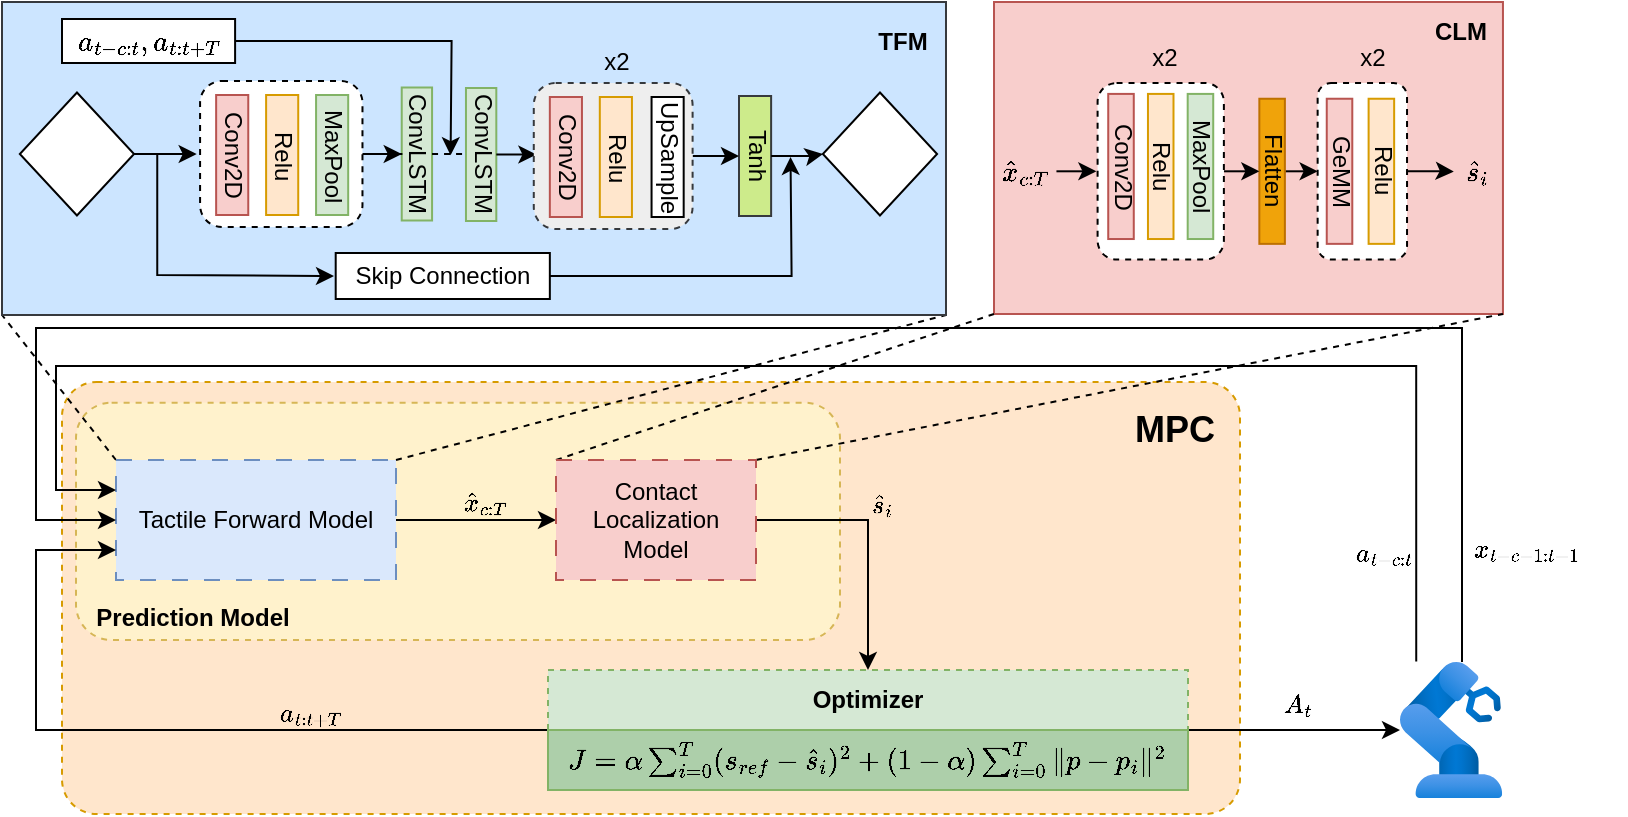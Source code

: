 <mxfile version="24.0.1" type="device">
  <diagram name="Page-1" id="flR3IpuaRIx8OJ7qvkXU">
    <mxGraphModel dx="1223" dy="605" grid="0" gridSize="10" guides="1" tooltips="1" connect="1" arrows="1" fold="1" page="1" pageScale="1" pageWidth="827" pageHeight="1169" math="1" shadow="0">
      <root>
        <mxCell id="0" />
        <mxCell id="1" parent="0" />
        <mxCell id="zvoI43gnbKuvh_jubN8o-135" value="" style="group" vertex="1" connectable="0" parent="1">
          <mxGeometry x="502" y="9" width="270" height="156" as="geometry" />
        </mxCell>
        <mxCell id="zvoI43gnbKuvh_jubN8o-137" value="" style="group" vertex="1" connectable="0" parent="zvoI43gnbKuvh_jubN8o-135">
          <mxGeometry width="256" height="156" as="geometry" />
        </mxCell>
        <mxCell id="zvoI43gnbKuvh_jubN8o-134" value="" style="whiteSpace=wrap;html=1;fillColor=#f8cecc;strokeColor=#b85450;" vertex="1" parent="zvoI43gnbKuvh_jubN8o-137">
          <mxGeometry width="254.481" height="156" as="geometry" />
        </mxCell>
        <mxCell id="zvoI43gnbKuvh_jubN8o-136" value="&lt;b&gt;CLM&lt;/b&gt;" style="text;html=1;align=center;verticalAlign=middle;resizable=0;points=[];autosize=1;strokeColor=none;fillColor=none;" vertex="1" parent="zvoI43gnbKuvh_jubN8o-137">
          <mxGeometry x="211.038" y="2.0" width="44" height="26" as="geometry" />
        </mxCell>
        <mxCell id="zvoI43gnbKuvh_jubN8o-110" value="" style="rounded=1;whiteSpace=wrap;html=1;dashed=1;" vertex="1" parent="zvoI43gnbKuvh_jubN8o-135">
          <mxGeometry x="161.822" y="40.512" width="44.698" height="88.279" as="geometry" />
        </mxCell>
        <mxCell id="zvoI43gnbKuvh_jubN8o-111" value="GeMM" style="whiteSpace=wrap;html=1;textDirection=vertical-lr;fillColor=#f8cecc;strokeColor=#b85450;" vertex="1" parent="zvoI43gnbKuvh_jubN8o-135">
          <mxGeometry x="166.377" y="48.372" width="12.771" height="72.558" as="geometry" />
        </mxCell>
        <mxCell id="zvoI43gnbKuvh_jubN8o-112" value="Relu" style="whiteSpace=wrap;html=1;textDirection=vertical-lr;fillColor=#ffe6cc;strokeColor=#d79b00;" vertex="1" parent="zvoI43gnbKuvh_jubN8o-135">
          <mxGeometry x="187.307" y="48.372" width="12.771" height="72.558" as="geometry" />
        </mxCell>
        <mxCell id="zvoI43gnbKuvh_jubN8o-123" style="edgeStyle=orthogonalEdgeStyle;rounded=0;orthogonalLoop=1;jettySize=auto;html=1;exitX=1;exitY=0.5;exitDx=0;exitDy=0;entryX=0;entryY=0.5;entryDx=0;entryDy=0;" edge="1" parent="zvoI43gnbKuvh_jubN8o-135" source="zvoI43gnbKuvh_jubN8o-114" target="zvoI43gnbKuvh_jubN8o-110">
          <mxGeometry relative="1" as="geometry" />
        </mxCell>
        <mxCell id="zvoI43gnbKuvh_jubN8o-114" value="Flatten" style="whiteSpace=wrap;html=1;textDirection=vertical-lr;fillColor=#f0a30a;strokeColor=#BD7000;fontColor=#000000;" vertex="1" parent="zvoI43gnbKuvh_jubN8o-135">
          <mxGeometry x="132.676" y="48.372" width="12.771" height="72.558" as="geometry" />
        </mxCell>
        <mxCell id="zvoI43gnbKuvh_jubN8o-122" style="edgeStyle=orthogonalEdgeStyle;rounded=0;orthogonalLoop=1;jettySize=auto;html=1;exitX=1;exitY=0.5;exitDx=0;exitDy=0;entryX=0;entryY=0.5;entryDx=0;entryDy=0;" edge="1" parent="zvoI43gnbKuvh_jubN8o-135" source="zvoI43gnbKuvh_jubN8o-52" target="zvoI43gnbKuvh_jubN8o-114">
          <mxGeometry relative="1" as="geometry">
            <mxPoint x="129.723" y="84.718" as="targetPoint" />
            <Array as="points" />
          </mxGeometry>
        </mxCell>
        <mxCell id="zvoI43gnbKuvh_jubN8o-52" value="" style="rounded=1;whiteSpace=wrap;html=1;dashed=1;" vertex="1" parent="zvoI43gnbKuvh_jubN8o-135">
          <mxGeometry x="51.793" y="40.512" width="63.145" height="88.279" as="geometry" />
        </mxCell>
        <mxCell id="zvoI43gnbKuvh_jubN8o-53" value="Conv2D" style="whiteSpace=wrap;html=1;textDirection=vertical-lr;fillColor=#f8cecc;strokeColor=#b85450;" vertex="1" parent="zvoI43gnbKuvh_jubN8o-135">
          <mxGeometry x="57.115" y="45.953" width="12.771" height="72.558" as="geometry" />
        </mxCell>
        <mxCell id="zvoI43gnbKuvh_jubN8o-54" value="Relu" style="whiteSpace=wrap;html=1;textDirection=vertical-lr;fillColor=#ffe6cc;strokeColor=#d79b00;" vertex="1" parent="zvoI43gnbKuvh_jubN8o-135">
          <mxGeometry x="76.98" y="45.953" width="12.771" height="72.558" as="geometry" />
        </mxCell>
        <mxCell id="zvoI43gnbKuvh_jubN8o-55" value="MaxPool" style="whiteSpace=wrap;html=1;textDirection=vertical-lr;fillColor=#d5e8d4;strokeColor=#82b366;" vertex="1" parent="zvoI43gnbKuvh_jubN8o-135">
          <mxGeometry x="96.846" y="45.953" width="12.771" height="72.558" as="geometry" />
        </mxCell>
        <mxCell id="zvoI43gnbKuvh_jubN8o-119" value="x2" style="text;html=1;align=center;verticalAlign=middle;resizable=0;points=[];autosize=1;strokeColor=none;fillColor=none;" vertex="1" parent="zvoI43gnbKuvh_jubN8o-135">
          <mxGeometry x="69.885" y="14.512" width="31" height="26" as="geometry" />
        </mxCell>
        <mxCell id="zvoI43gnbKuvh_jubN8o-120" value="x2" style="text;html=1;align=center;verticalAlign=middle;resizable=0;points=[];autosize=1;strokeColor=none;fillColor=none;" vertex="1" parent="zvoI43gnbKuvh_jubN8o-135">
          <mxGeometry x="173.174" y="14.512" width="31" height="26" as="geometry" />
        </mxCell>
        <mxCell id="zvoI43gnbKuvh_jubN8o-129" style="edgeStyle=orthogonalEdgeStyle;rounded=0;orthogonalLoop=1;jettySize=auto;html=1;entryX=0;entryY=0.5;entryDx=0;entryDy=0;" edge="1" parent="zvoI43gnbKuvh_jubN8o-135" source="zvoI43gnbKuvh_jubN8o-128" target="zvoI43gnbKuvh_jubN8o-52">
          <mxGeometry relative="1" as="geometry" />
        </mxCell>
        <mxCell id="zvoI43gnbKuvh_jubN8o-128" value="&lt;span style=&quot;white-space: nowrap;&quot;&gt;\( \hat x _{c:T} \)&lt;/span&gt;" style="whiteSpace=wrap;html=1;strokeColor=none;fillColor=none;" vertex="1" parent="zvoI43gnbKuvh_jubN8o-135">
          <mxGeometry y="67.419" width="31.218" height="34.465" as="geometry" />
        </mxCell>
        <mxCell id="zvoI43gnbKuvh_jubN8o-132" value="\( \hat s _i \)" style="whiteSpace=wrap;html=1;strokeColor=none;fillColor=none;" vertex="1" parent="zvoI43gnbKuvh_jubN8o-135">
          <mxGeometry x="229.877" y="67.419" width="24.123" height="34.767" as="geometry" />
        </mxCell>
        <mxCell id="zvoI43gnbKuvh_jubN8o-131" style="edgeStyle=orthogonalEdgeStyle;rounded=0;orthogonalLoop=1;jettySize=auto;html=1;entryX=0;entryY=0.5;entryDx=0;entryDy=0;" edge="1" parent="zvoI43gnbKuvh_jubN8o-135" source="zvoI43gnbKuvh_jubN8o-110" target="zvoI43gnbKuvh_jubN8o-132">
          <mxGeometry relative="1" as="geometry">
            <mxPoint x="225.742" y="84.651" as="targetPoint" />
          </mxGeometry>
        </mxCell>
        <mxCell id="zvoI43gnbKuvh_jubN8o-39" value="" style="group" vertex="1" connectable="0" parent="1">
          <mxGeometry x="36" y="199" width="589" height="216" as="geometry" />
        </mxCell>
        <mxCell id="zvoI43gnbKuvh_jubN8o-36" value="" style="rounded=1;whiteSpace=wrap;html=1;fillColor=#ffe6cc;strokeColor=#d79b00;arcSize=8;dashed=1;movable=1;resizable=1;rotatable=1;deletable=1;editable=1;locked=0;connectable=1;" vertex="1" parent="zvoI43gnbKuvh_jubN8o-39">
          <mxGeometry width="589" height="216" as="geometry" />
        </mxCell>
        <mxCell id="zvoI43gnbKuvh_jubN8o-37" value="&lt;b style=&quot;font-size: 18px;&quot;&gt;MPC&lt;/b&gt;" style="text;html=1;align=center;verticalAlign=middle;resizable=1;points=[];autosize=1;strokeColor=none;fillColor=none;movable=1;rotatable=1;deletable=1;editable=1;locked=0;connectable=1;fontSize=18;" vertex="1" parent="zvoI43gnbKuvh_jubN8o-39">
          <mxGeometry x="526.617" y="6.873" width="58" height="34" as="geometry" />
        </mxCell>
        <mxCell id="zvoI43gnbKuvh_jubN8o-40" value="" style="group" vertex="1" connectable="0" parent="1">
          <mxGeometry x="43" y="205" width="382" height="123" as="geometry" />
        </mxCell>
        <mxCell id="zvoI43gnbKuvh_jubN8o-8" value="" style="rounded=1;whiteSpace=wrap;html=1;shadow=0;textShadow=0;glass=0;fillColor=#fff2cc;strokeColor=#d6b656;dashed=1;" vertex="1" parent="zvoI43gnbKuvh_jubN8o-40">
          <mxGeometry y="4.316" width="382.0" height="118.684" as="geometry" />
        </mxCell>
        <mxCell id="zvoI43gnbKuvh_jubN8o-38" value="&lt;b&gt;Prediction Model&lt;/b&gt;" style="text;html=1;align=center;verticalAlign=middle;resizable=0;points=[];autosize=1;strokeColor=none;fillColor=none;" vertex="1" parent="zvoI43gnbKuvh_jubN8o-40">
          <mxGeometry x="0.0" y="99" width="115" height="26" as="geometry" />
        </mxCell>
        <mxCell id="zvoI43gnbKuvh_jubN8o-6" style="edgeStyle=orthogonalEdgeStyle;rounded=0;orthogonalLoop=1;jettySize=auto;html=1;" edge="1" parent="1" source="zvoI43gnbKuvh_jubN8o-1" target="zvoI43gnbKuvh_jubN8o-2">
          <mxGeometry relative="1" as="geometry" />
        </mxCell>
        <mxCell id="zvoI43gnbKuvh_jubN8o-7" value="\( \hat x _{c:T} \)" style="edgeLabel;html=1;align=center;verticalAlign=bottom;resizable=0;points=[];labelBackgroundColor=none;" vertex="1" connectable="0" parent="zvoI43gnbKuvh_jubN8o-6">
          <mxGeometry x="-0.356" y="2" relative="1" as="geometry">
            <mxPoint x="18" y="2" as="offset" />
          </mxGeometry>
        </mxCell>
        <mxCell id="zvoI43gnbKuvh_jubN8o-138" style="rounded=0;orthogonalLoop=1;jettySize=auto;html=1;exitX=0;exitY=0;exitDx=0;exitDy=0;entryX=0;entryY=1;entryDx=0;entryDy=0;dashed=1;startArrow=none;startFill=0;endArrow=none;endFill=0;" edge="1" parent="1" source="zvoI43gnbKuvh_jubN8o-1" target="zvoI43gnbKuvh_jubN8o-104">
          <mxGeometry relative="1" as="geometry" />
        </mxCell>
        <mxCell id="zvoI43gnbKuvh_jubN8o-139" style="rounded=0;orthogonalLoop=1;jettySize=auto;html=1;exitX=1;exitY=0;exitDx=0;exitDy=0;entryX=1;entryY=1;entryDx=0;entryDy=0;endArrow=none;endFill=0;dashed=1;" edge="1" parent="1" source="zvoI43gnbKuvh_jubN8o-1" target="zvoI43gnbKuvh_jubN8o-104">
          <mxGeometry relative="1" as="geometry" />
        </mxCell>
        <mxCell id="zvoI43gnbKuvh_jubN8o-1" value="Tactile Forward Model" style="rounded=0;whiteSpace=wrap;html=1;fillColor=#dae8fc;strokeColor=#6c8ebf;dashed=1;dashPattern=8 8;" vertex="1" parent="1">
          <mxGeometry x="63" y="238" width="140" height="60" as="geometry" />
        </mxCell>
        <mxCell id="zvoI43gnbKuvh_jubN8o-19" style="edgeStyle=orthogonalEdgeStyle;rounded=0;orthogonalLoop=1;jettySize=auto;html=1;exitX=1;exitY=0.5;exitDx=0;exitDy=0;flowAnimation=0;entryX=0.5;entryY=0;entryDx=0;entryDy=0;" edge="1" parent="1" source="zvoI43gnbKuvh_jubN8o-2" target="zvoI43gnbKuvh_jubN8o-13">
          <mxGeometry relative="1" as="geometry">
            <mxPoint x="399" y="249" as="sourcePoint" />
            <mxPoint x="445.2" y="324.9" as="targetPoint" />
            <Array as="points">
              <mxPoint x="439" y="268" />
            </Array>
          </mxGeometry>
        </mxCell>
        <mxCell id="zvoI43gnbKuvh_jubN8o-20" value="\( \hat s _ i \)" style="edgeLabel;html=1;align=left;verticalAlign=bottom;resizable=0;points=[];labelBackgroundColor=none;labelPosition=right;verticalLabelPosition=top;" vertex="1" connectable="0" parent="zvoI43gnbKuvh_jubN8o-19">
          <mxGeometry x="-0.105" y="-1" relative="1" as="geometry">
            <mxPoint x="1" y="-1" as="offset" />
          </mxGeometry>
        </mxCell>
        <mxCell id="zvoI43gnbKuvh_jubN8o-140" style="rounded=0;orthogonalLoop=1;jettySize=auto;html=1;exitX=0;exitY=0;exitDx=0;exitDy=0;entryX=0;entryY=1;entryDx=0;entryDy=0;dashed=1;endArrow=none;endFill=0;" edge="1" parent="1" source="zvoI43gnbKuvh_jubN8o-2" target="zvoI43gnbKuvh_jubN8o-134">
          <mxGeometry relative="1" as="geometry" />
        </mxCell>
        <mxCell id="zvoI43gnbKuvh_jubN8o-141" style="rounded=0;orthogonalLoop=1;jettySize=auto;html=1;exitX=1;exitY=0;exitDx=0;exitDy=0;entryX=1;entryY=1;entryDx=0;entryDy=0;endArrow=none;endFill=0;dashed=1;" edge="1" parent="1" source="zvoI43gnbKuvh_jubN8o-2" target="zvoI43gnbKuvh_jubN8o-134">
          <mxGeometry relative="1" as="geometry" />
        </mxCell>
        <mxCell id="zvoI43gnbKuvh_jubN8o-2" value="Contact Localization Model" style="rounded=0;whiteSpace=wrap;html=1;fillColor=#f8cecc;strokeColor=#b85450;dashed=1;dashPattern=8 8;" vertex="1" parent="1">
          <mxGeometry x="283" y="238" width="100" height="60" as="geometry" />
        </mxCell>
        <mxCell id="zvoI43gnbKuvh_jubN8o-24" style="edgeStyle=orthogonalEdgeStyle;rounded=0;orthogonalLoop=1;jettySize=auto;html=1;entryX=0;entryY=0.75;entryDx=0;entryDy=0;exitX=0;exitY=0.5;exitDx=0;exitDy=0;flowAnimation=0;" edge="1" parent="1" source="zvoI43gnbKuvh_jubN8o-13" target="zvoI43gnbKuvh_jubN8o-1">
          <mxGeometry relative="1" as="geometry">
            <Array as="points">
              <mxPoint x="23" y="373" />
              <mxPoint x="23" y="283" />
            </Array>
          </mxGeometry>
        </mxCell>
        <mxCell id="zvoI43gnbKuvh_jubN8o-35" value="\( a_{t:t+T} \)" style="edgeLabel;html=1;align=center;verticalAlign=bottom;resizable=0;points=[];labelBackgroundColor=none;" vertex="1" connectable="0" parent="zvoI43gnbKuvh_jubN8o-24">
          <mxGeometry x="-0.152" relative="1" as="geometry">
            <mxPoint x="44" as="offset" />
          </mxGeometry>
        </mxCell>
        <mxCell id="zvoI43gnbKuvh_jubN8o-26" style="edgeStyle=orthogonalEdgeStyle;rounded=0;orthogonalLoop=1;jettySize=auto;html=1;exitX=1;exitY=0.5;exitDx=0;exitDy=0;" edge="1" parent="1" source="zvoI43gnbKuvh_jubN8o-13" target="zvoI43gnbKuvh_jubN8o-25">
          <mxGeometry relative="1" as="geometry" />
        </mxCell>
        <mxCell id="zvoI43gnbKuvh_jubN8o-27" value="\( A_t \)" style="edgeLabel;html=1;align=center;verticalAlign=bottom;resizable=0;points=[];labelBackgroundColor=none;" vertex="1" connectable="0" parent="zvoI43gnbKuvh_jubN8o-26">
          <mxGeometry x="0.03" y="4" relative="1" as="geometry">
            <mxPoint as="offset" />
          </mxGeometry>
        </mxCell>
        <mxCell id="zvoI43gnbKuvh_jubN8o-13" value="&lt;b&gt;Optimizer&lt;/b&gt;" style="swimlane;fontStyle=0;childLayout=stackLayout;horizontal=1;startSize=30;horizontalStack=0;resizeParent=1;resizeParentMax=0;resizeLast=0;collapsible=0;marginBottom=0;whiteSpace=wrap;html=1;swimlaneLine=1;fillColor=#d5e8d4;strokeColor=#82b366;dashed=1;" vertex="1" parent="1">
          <mxGeometry x="279" y="343" width="320" height="60" as="geometry" />
        </mxCell>
        <mxCell id="zvoI43gnbKuvh_jubN8o-15" value="\( J =\alpha \sum_{i=0}^T (s_{ref} - \hat s_i)^2 + (1-\alpha) \sum_{i=0}^T&amp;nbsp; \| p-p_i&amp;nbsp; \| ^2 \)" style="text;strokeColor=#82b366;fillColor=#adcfaa;align=center;verticalAlign=middle;spacingLeft=4;spacingRight=4;overflow=hidden;points=[[0,0.5],[1,0.5]];portConstraint=eastwest;rotatable=0;whiteSpace=wrap;html=1;" vertex="1" parent="zvoI43gnbKuvh_jubN8o-13">
          <mxGeometry y="30" width="320" height="30" as="geometry" />
        </mxCell>
        <mxCell id="zvoI43gnbKuvh_jubN8o-28" style="edgeStyle=orthogonalEdgeStyle;rounded=0;orthogonalLoop=1;jettySize=auto;html=1;entryX=0;entryY=0.25;entryDx=0;entryDy=0;exitX=0.159;exitY=-0.003;exitDx=0;exitDy=0;exitPerimeter=0;" edge="1" parent="1" source="zvoI43gnbKuvh_jubN8o-25" target="zvoI43gnbKuvh_jubN8o-1">
          <mxGeometry relative="1" as="geometry">
            <Array as="points">
              <mxPoint x="713" y="191" />
              <mxPoint x="33" y="191" />
              <mxPoint x="33" y="253" />
            </Array>
          </mxGeometry>
        </mxCell>
        <mxCell id="zvoI43gnbKuvh_jubN8o-31" value="\( a_{t-c:t} \)" style="edgeLabel;html=1;align=right;verticalAlign=middle;resizable=0;points=[];labelPosition=left;verticalLabelPosition=middle;labelBackgroundColor=none;" vertex="1" connectable="0" parent="zvoI43gnbKuvh_jubN8o-28">
          <mxGeometry x="-0.882" y="1" relative="1" as="geometry">
            <mxPoint as="offset" />
          </mxGeometry>
        </mxCell>
        <mxCell id="zvoI43gnbKuvh_jubN8o-30" style="edgeStyle=orthogonalEdgeStyle;rounded=0;orthogonalLoop=1;jettySize=auto;html=1;entryX=0;entryY=0.5;entryDx=0;entryDy=0;" edge="1" parent="1" source="zvoI43gnbKuvh_jubN8o-25" target="zvoI43gnbKuvh_jubN8o-1">
          <mxGeometry relative="1" as="geometry">
            <Array as="points">
              <mxPoint x="736" y="172" />
              <mxPoint x="23" y="172" />
              <mxPoint x="23" y="268" />
            </Array>
          </mxGeometry>
        </mxCell>
        <mxCell id="zvoI43gnbKuvh_jubN8o-32" value="\( x_{t-c-1:t-1} \)" style="edgeLabel;html=1;align=left;verticalAlign=middle;resizable=0;points=[];labelPosition=right;verticalLabelPosition=middle;labelBackgroundColor=none;" vertex="1" connectable="0" parent="zvoI43gnbKuvh_jubN8o-30">
          <mxGeometry x="-0.889" y="1" relative="1" as="geometry">
            <mxPoint x="5" as="offset" />
          </mxGeometry>
        </mxCell>
        <mxCell id="zvoI43gnbKuvh_jubN8o-25" value="" style="image;aspect=fixed;html=1;points=[];align=center;fontSize=12;image=img/lib/azure2/other/Defender_Industrial_Robot.svg;" vertex="1" parent="1">
          <mxGeometry x="705" y="339" width="51.08" height="68" as="geometry" />
        </mxCell>
        <mxCell id="zvoI43gnbKuvh_jubN8o-109" value="" style="group" vertex="1" connectable="0" parent="1">
          <mxGeometry x="6" y="9" width="487.56" height="156.5" as="geometry" />
        </mxCell>
        <mxCell id="zvoI43gnbKuvh_jubN8o-108" value="" style="group" vertex="1" connectable="0" parent="zvoI43gnbKuvh_jubN8o-109">
          <mxGeometry width="472" height="156.5" as="geometry" />
        </mxCell>
        <mxCell id="zvoI43gnbKuvh_jubN8o-104" value="" style="whiteSpace=wrap;html=1;fillColor=#cce5ff;strokeColor=#36393d;" vertex="1" parent="zvoI43gnbKuvh_jubN8o-108">
          <mxGeometry width="472" height="156.5" as="geometry" />
        </mxCell>
        <mxCell id="zvoI43gnbKuvh_jubN8o-105" value="&lt;b&gt;TFM&lt;/b&gt;" style="text;html=1;align=center;verticalAlign=middle;resizable=0;points=[];autosize=1;strokeColor=none;fillColor=none;" vertex="1" parent="zvoI43gnbKuvh_jubN8o-108">
          <mxGeometry x="428.28" y="6.5" width="43" height="26" as="geometry" />
        </mxCell>
        <mxCell id="zvoI43gnbKuvh_jubN8o-82" value="\( a_{t-c:t}, a_{t:t+T} \)" style="whiteSpace=wrap;html=1;" vertex="1" parent="zvoI43gnbKuvh_jubN8o-108">
          <mxGeometry x="30.001" y="8.5" width="86.548" height="22" as="geometry" />
        </mxCell>
        <mxCell id="zvoI43gnbKuvh_jubN8o-62" value="ConvLSTM" style="whiteSpace=wrap;html=1;textDirection=vertical-lr;fillColor=#d5e8d4;strokeColor=#82b366;" vertex="1" parent="zvoI43gnbKuvh_jubN8o-109">
          <mxGeometry x="199.864" y="42.75" width="15.168" height="66.5" as="geometry" />
        </mxCell>
        <mxCell id="zvoI43gnbKuvh_jubN8o-66" value="ConvLSTM" style="whiteSpace=wrap;html=1;textDirection=vertical-lr;fillColor=#d5e8d4;strokeColor=#82b366;" vertex="1" parent="zvoI43gnbKuvh_jubN8o-109">
          <mxGeometry x="231.985" y="43" width="15.168" height="66.5" as="geometry" />
        </mxCell>
        <mxCell id="zvoI43gnbKuvh_jubN8o-74" style="edgeStyle=orthogonalEdgeStyle;rounded=0;orthogonalLoop=1;jettySize=auto;html=1;exitX=1;exitY=0.5;exitDx=0;exitDy=0;entryX=0;entryY=0.5;entryDx=0;entryDy=0;strokeColor=default;dashed=1;strokeWidth=1;endArrow=none;endFill=0;" edge="1" parent="zvoI43gnbKuvh_jubN8o-109" source="zvoI43gnbKuvh_jubN8o-62" target="zvoI43gnbKuvh_jubN8o-66">
          <mxGeometry relative="1" as="geometry" />
        </mxCell>
        <mxCell id="zvoI43gnbKuvh_jubN8o-75" style="edgeStyle=orthogonalEdgeStyle;rounded=0;orthogonalLoop=1;jettySize=auto;html=1;" edge="1" parent="zvoI43gnbKuvh_jubN8o-109" source="zvoI43gnbKuvh_jubN8o-66" target="zvoI43gnbKuvh_jubN8o-48">
          <mxGeometry relative="1" as="geometry" />
        </mxCell>
        <mxCell id="zvoI43gnbKuvh_jubN8o-73" style="edgeStyle=orthogonalEdgeStyle;rounded=0;orthogonalLoop=1;jettySize=auto;html=1;entryX=0;entryY=0.5;entryDx=0;entryDy=0;" edge="1" parent="zvoI43gnbKuvh_jubN8o-109" source="zvoI43gnbKuvh_jubN8o-47" target="zvoI43gnbKuvh_jubN8o-62">
          <mxGeometry relative="1" as="geometry" />
        </mxCell>
        <mxCell id="zvoI43gnbKuvh_jubN8o-81" style="edgeStyle=orthogonalEdgeStyle;rounded=0;orthogonalLoop=1;jettySize=auto;html=1;exitX=1;exitY=0.5;exitDx=0;exitDy=0;" edge="1" parent="zvoI43gnbKuvh_jubN8o-109" source="zvoI43gnbKuvh_jubN8o-82">
          <mxGeometry relative="1" as="geometry">
            <mxPoint x="224.302" y="76.597" as="targetPoint" />
            <mxPoint x="173.096" y="26.5" as="sourcePoint" />
          </mxGeometry>
        </mxCell>
        <mxCell id="zvoI43gnbKuvh_jubN8o-84" value="x2" style="text;html=1;align=center;verticalAlign=middle;resizable=0;points=[];autosize=1;strokeColor=none;fillColor=none;" vertex="1" parent="zvoI43gnbKuvh_jubN8o-109">
          <mxGeometry x="291.766" y="17" width="31" height="26" as="geometry" />
        </mxCell>
        <mxCell id="zvoI43gnbKuvh_jubN8o-91" value="Tanh" style="whiteSpace=wrap;html=1;textDirection=vertical-lr;fillColor=#cdeb8b;strokeColor=#36393d;" vertex="1" parent="zvoI43gnbKuvh_jubN8o-109">
          <mxGeometry x="368.499" y="47" width="16.06" height="60" as="geometry" />
        </mxCell>
        <mxCell id="zvoI43gnbKuvh_jubN8o-92" style="edgeStyle=orthogonalEdgeStyle;rounded=0;orthogonalLoop=1;jettySize=auto;html=1;exitX=1;exitY=0.5;exitDx=0;exitDy=0;" edge="1" parent="zvoI43gnbKuvh_jubN8o-109" source="zvoI43gnbKuvh_jubN8o-48" target="zvoI43gnbKuvh_jubN8o-91">
          <mxGeometry relative="1" as="geometry" />
        </mxCell>
        <mxCell id="zvoI43gnbKuvh_jubN8o-95" style="edgeStyle=orthogonalEdgeStyle;rounded=0;orthogonalLoop=1;jettySize=auto;html=1;" edge="1" parent="zvoI43gnbKuvh_jubN8o-109" source="zvoI43gnbKuvh_jubN8o-93">
          <mxGeometry relative="1" as="geometry">
            <mxPoint x="97.348" y="76" as="targetPoint" />
          </mxGeometry>
        </mxCell>
        <mxCell id="zvoI43gnbKuvh_jubN8o-93" value="" style="rhombus;whiteSpace=wrap;html=1;" vertex="1" parent="zvoI43gnbKuvh_jubN8o-109">
          <mxGeometry x="8.922" y="45.25" width="57.104" height="61.5" as="geometry" />
        </mxCell>
        <mxCell id="zvoI43gnbKuvh_jubN8o-94" value="" style="rhombus;whiteSpace=wrap;html=1;" vertex="1" parent="zvoI43gnbKuvh_jubN8o-109">
          <mxGeometry x="410.435" y="45.25" width="57.104" height="61.5" as="geometry" />
        </mxCell>
        <mxCell id="zvoI43gnbKuvh_jubN8o-96" value="" style="edgeStyle=orthogonalEdgeStyle;rounded=0;orthogonalLoop=1;jettySize=auto;html=1;" edge="1" parent="zvoI43gnbKuvh_jubN8o-109" source="zvoI43gnbKuvh_jubN8o-91" target="zvoI43gnbKuvh_jubN8o-94">
          <mxGeometry relative="1" as="geometry" />
        </mxCell>
        <mxCell id="zvoI43gnbKuvh_jubN8o-101" style="edgeStyle=orthogonalEdgeStyle;rounded=0;orthogonalLoop=1;jettySize=auto;html=1;" edge="1" parent="zvoI43gnbKuvh_jubN8o-109" source="zvoI43gnbKuvh_jubN8o-98">
          <mxGeometry relative="1" as="geometry">
            <mxPoint x="394.262" y="77.478" as="targetPoint" />
          </mxGeometry>
        </mxCell>
        <mxCell id="zvoI43gnbKuvh_jubN8o-98" value="Skip Connection" style="whiteSpace=wrap;html=1;" vertex="1" parent="zvoI43gnbKuvh_jubN8o-109">
          <mxGeometry x="166.851" y="125.5" width="107.07" height="23" as="geometry" />
        </mxCell>
        <mxCell id="zvoI43gnbKuvh_jubN8o-103" value="" style="edgeStyle=none;orthogonalLoop=1;jettySize=auto;html=1;rounded=0;entryX=-0.008;entryY=0.501;entryDx=0;entryDy=0;entryPerimeter=0;" edge="1" parent="zvoI43gnbKuvh_jubN8o-109" target="zvoI43gnbKuvh_jubN8o-98">
          <mxGeometry width="100" relative="1" as="geometry">
            <mxPoint x="77.626" y="76.5" as="sourcePoint" />
            <mxPoint x="121.792" y="142.5" as="targetPoint" />
            <Array as="points">
              <mxPoint x="77.626" y="136.5" />
            </Array>
          </mxGeometry>
        </mxCell>
        <mxCell id="zvoI43gnbKuvh_jubN8o-48" value="" style="rounded=1;whiteSpace=wrap;html=1;dashed=1;fillStyle=auto;fillColor=#eeeeee;strokeColor=#36393d;" vertex="1" parent="zvoI43gnbKuvh_jubN8o-109">
          <mxGeometry x="265.89" y="40.5" width="79.41" height="73" as="geometry" />
        </mxCell>
        <mxCell id="zvoI43gnbKuvh_jubN8o-83" value="" style="group" vertex="1" connectable="0" parent="zvoI43gnbKuvh_jubN8o-109">
          <mxGeometry x="273.921" y="47.5" width="66.919" height="60" as="geometry" />
        </mxCell>
        <mxCell id="zvoI43gnbKuvh_jubN8o-49" value="Conv2D" style="whiteSpace=wrap;html=1;textDirection=vertical-lr;fillColor=#f8cecc;strokeColor=#b85450;" vertex="1" parent="zvoI43gnbKuvh_jubN8o-83">
          <mxGeometry width="16.06" height="60" as="geometry" />
        </mxCell>
        <mxCell id="zvoI43gnbKuvh_jubN8o-50" value="Relu" style="whiteSpace=wrap;html=1;textDirection=vertical-lr;fillColor=#ffe6cc;strokeColor=#d79b00;" vertex="1" parent="zvoI43gnbKuvh_jubN8o-83">
          <mxGeometry x="24.983" width="16.06" height="60" as="geometry" />
        </mxCell>
        <mxCell id="zvoI43gnbKuvh_jubN8o-51" value="UpSample" style="whiteSpace=wrap;html=1;textDirection=vertical-lr;" vertex="1" parent="zvoI43gnbKuvh_jubN8o-83">
          <mxGeometry x="50.858" width="16.06" height="60" as="geometry" />
        </mxCell>
        <mxCell id="zvoI43gnbKuvh_jubN8o-47" value="" style="rounded=1;whiteSpace=wrap;html=1;dashed=1;" vertex="1" parent="zvoI43gnbKuvh_jubN8o-109">
          <mxGeometry x="99.04" y="39.5" width="81.195" height="73" as="geometry" />
        </mxCell>
        <mxCell id="zvoI43gnbKuvh_jubN8o-41" value="Conv2D" style="whiteSpace=wrap;html=1;textDirection=vertical-lr;fillColor=#f8cecc;strokeColor=#b85450;" vertex="1" parent="zvoI43gnbKuvh_jubN8o-109">
          <mxGeometry x="107.07" y="46.5" width="16.06" height="60" as="geometry" />
        </mxCell>
        <mxCell id="zvoI43gnbKuvh_jubN8o-44" value="Relu" style="whiteSpace=wrap;html=1;textDirection=vertical-lr;fillColor=#ffe6cc;strokeColor=#d79b00;" vertex="1" parent="zvoI43gnbKuvh_jubN8o-109">
          <mxGeometry x="132.053" y="46.5" width="16.06" height="60" as="geometry" />
        </mxCell>
        <mxCell id="zvoI43gnbKuvh_jubN8o-46" value="MaxPool" style="whiteSpace=wrap;html=1;textDirection=vertical-lr;fillColor=#d5e8d4;strokeColor=#82b366;" vertex="1" parent="zvoI43gnbKuvh_jubN8o-109">
          <mxGeometry x="157.036" y="46.5" width="16.06" height="60" as="geometry" />
        </mxCell>
      </root>
    </mxGraphModel>
  </diagram>
</mxfile>
